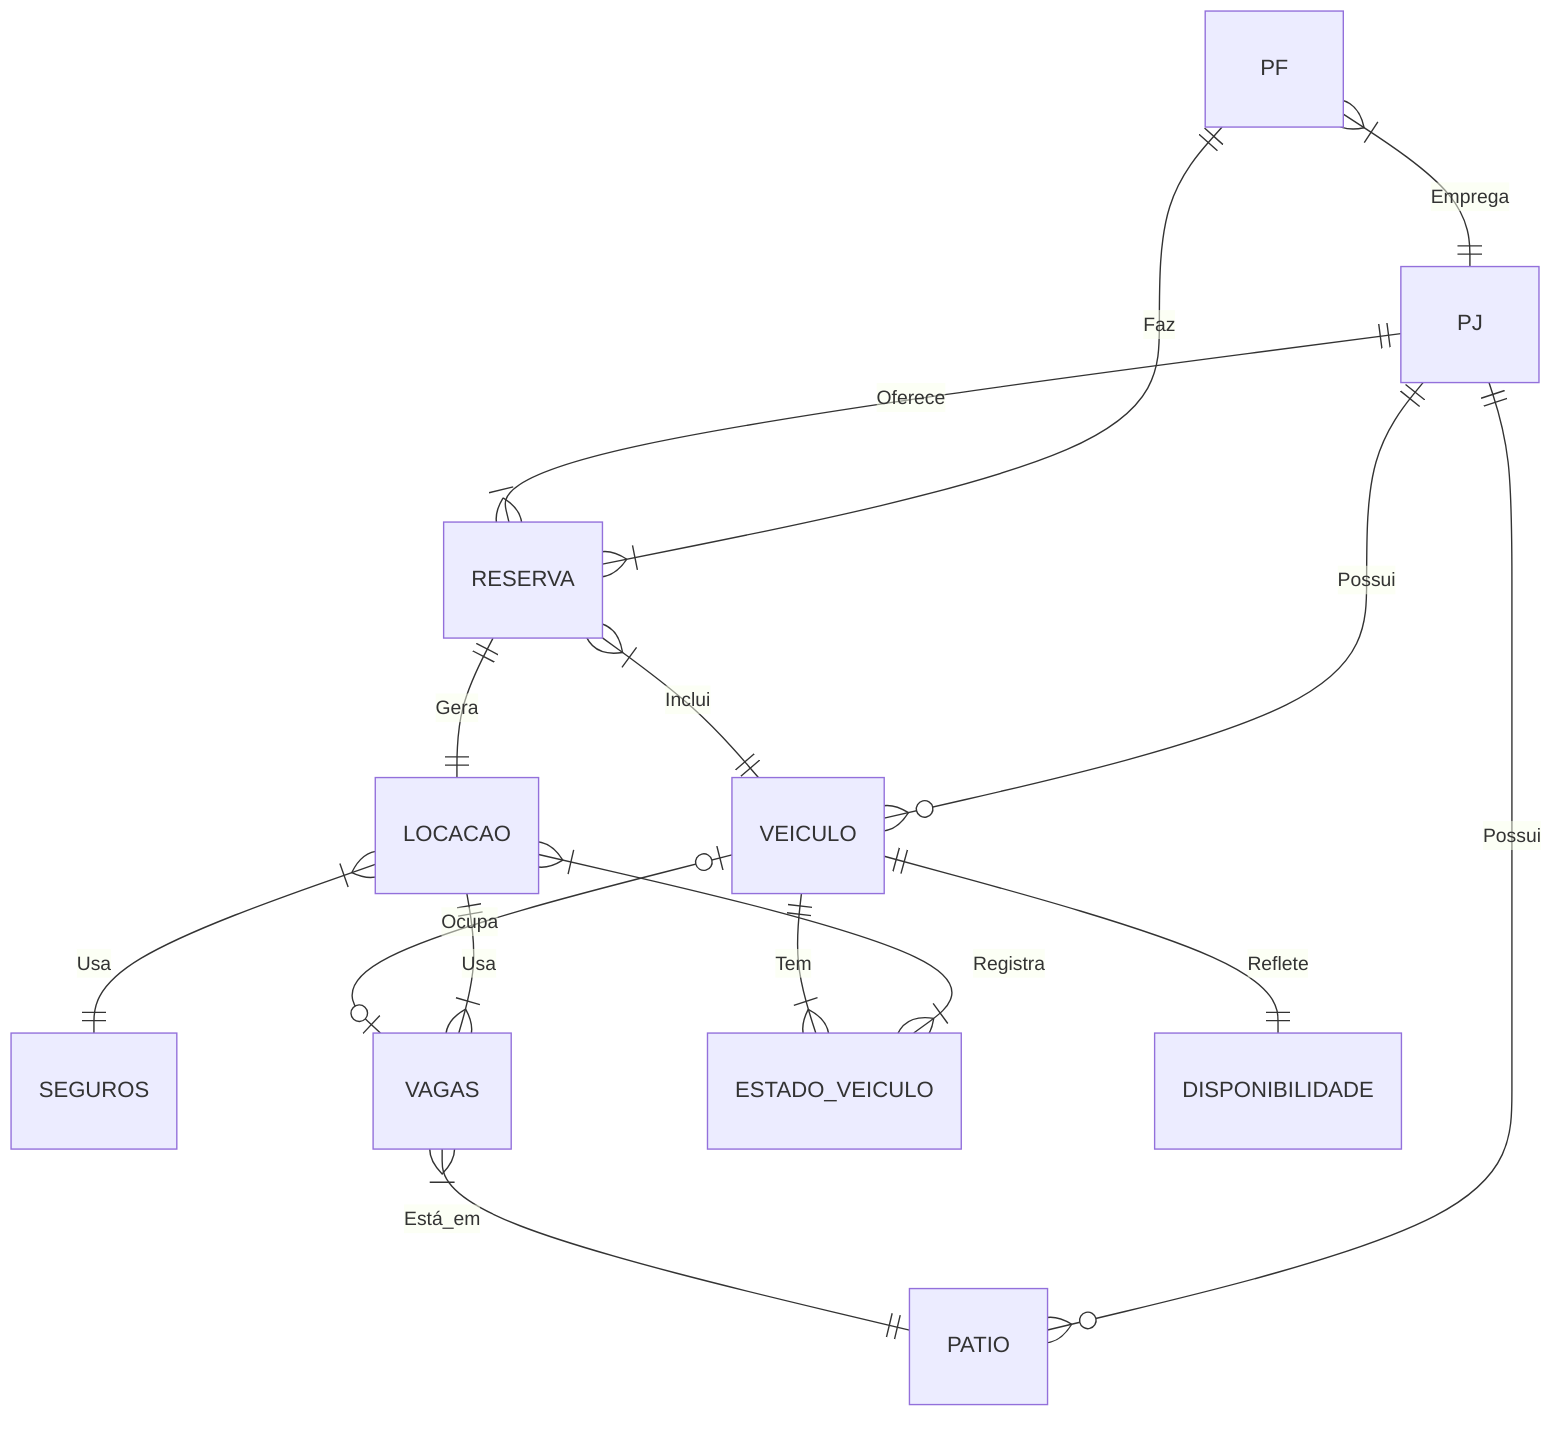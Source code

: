 erDiagram
    PF }|--|| PJ : Emprega
    PF ||--|{ RESERVA : Faz

    PJ ||--|{ RESERVA : Oferece
    PJ ||--o{ PATIO : Possui
    PJ ||--o{ VEICULO : Possui

    RESERVA }|--|| VEICULO : Inclui
    RESERVA ||--|| LOCACAO : Gera

    LOCACAO }|--|| SEGUROS : Usa
    LOCACAO ||--|{ VAGAS : Usa
    LOCACAO }|--|{ ESTADO_VEICULO : Registra

    VEICULO ||--|{ ESTADO_VEICULO : Tem
    VEICULO ||--|| DISPONIBILIDADE : Reflete
    VEICULO o|--|o VAGAS : Ocupa

    VAGAS }|--|| PATIO : Está_em
